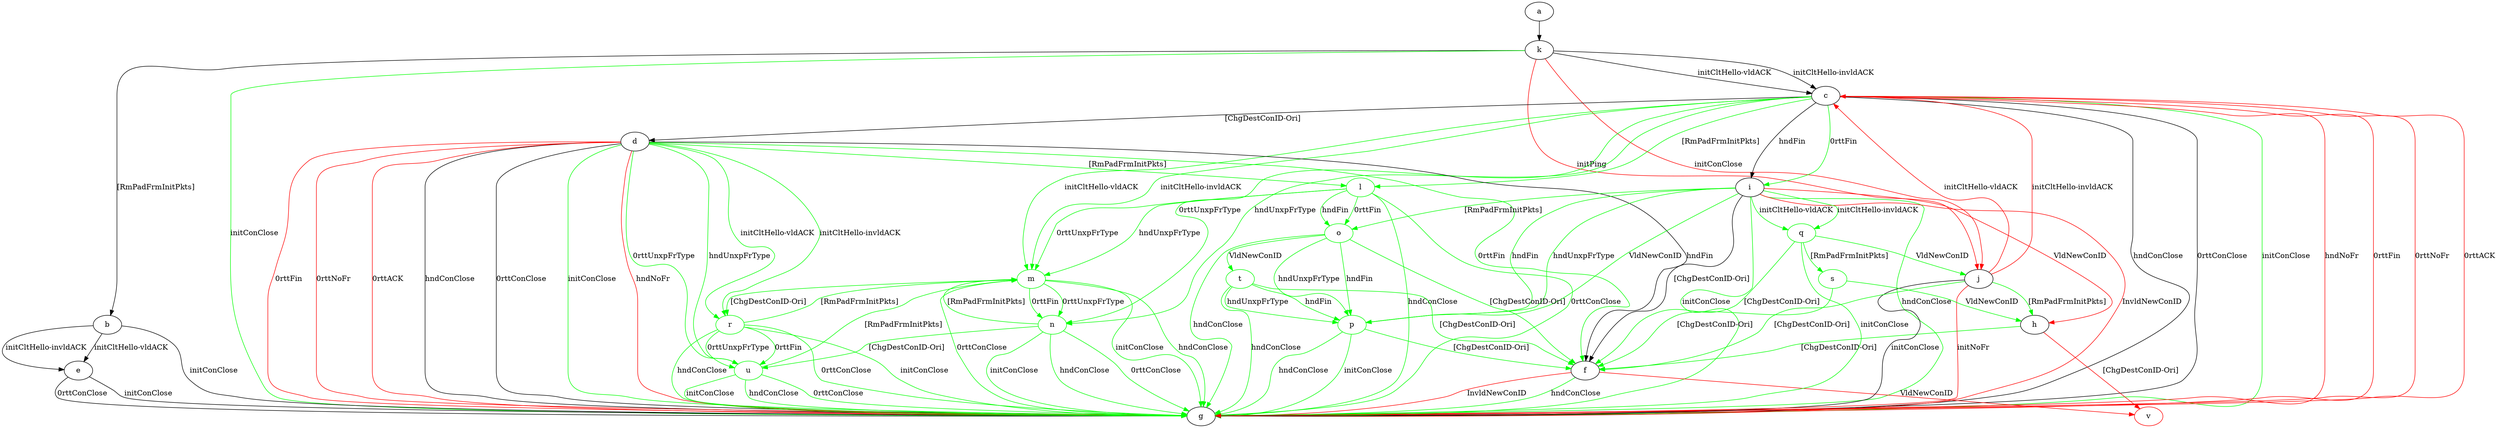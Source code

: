 digraph "" {
	a -> k	[key=0];
	b -> e	[key=0,
		label="initCltHello-vldACK "];
	b -> e	[key=1,
		label="initCltHello-invldACK "];
	b -> g	[key=0,
		label="initConClose "];
	c -> d	[key=0,
		label="[ChgDestConID-Ori] "];
	c -> g	[key=0,
		label="hndConClose "];
	c -> g	[key=1,
		label="0rttConClose "];
	c -> g	[key=2,
		color=green,
		label="initConClose "];
	c -> g	[key=3,
		color=red,
		label="hndNoFr "];
	c -> g	[key=4,
		color=red,
		label="0rttFin "];
	c -> g	[key=5,
		color=red,
		label="0rttNoFr "];
	c -> g	[key=6,
		color=red,
		label="0rttACK "];
	c -> i	[key=0,
		label="hndFin "];
	c -> i	[key=1,
		color=green,
		label="0rttFin "];
	l	[color=green];
	c -> l	[key=0,
		color=green,
		label="[RmPadFrmInitPkts] "];
	m	[color=green];
	c -> m	[key=0,
		color=green,
		label="initCltHello-vldACK "];
	c -> m	[key=1,
		color=green,
		label="initCltHello-invldACK "];
	n	[color=green];
	c -> n	[key=0,
		color=green,
		label="hndUnxpFrType "];
	c -> n	[key=1,
		color=green,
		label="0rttUnxpFrType "];
	d -> f	[key=0,
		label="hndFin "];
	d -> f	[key=1,
		color=green,
		label="0rttFin "];
	d -> g	[key=0,
		label="hndConClose "];
	d -> g	[key=1,
		label="0rttConClose "];
	d -> g	[key=2,
		color=green,
		label="initConClose "];
	d -> g	[key=3,
		color=red,
		label="hndNoFr "];
	d -> g	[key=4,
		color=red,
		label="0rttFin "];
	d -> g	[key=5,
		color=red,
		label="0rttNoFr "];
	d -> g	[key=6,
		color=red,
		label="0rttACK "];
	d -> l	[key=0,
		color=green,
		label="[RmPadFrmInitPkts] "];
	r	[color=green];
	d -> r	[key=0,
		color=green,
		label="initCltHello-vldACK "];
	d -> r	[key=1,
		color=green,
		label="initCltHello-invldACK "];
	u	[color=green];
	d -> u	[key=0,
		color=green,
		label="hndUnxpFrType "];
	d -> u	[key=1,
		color=green,
		label="0rttUnxpFrType "];
	e -> g	[key=0,
		label="initConClose "];
	e -> g	[key=1,
		label="0rttConClose "];
	f -> g	[key=0,
		color=green,
		label="hndConClose "];
	f -> g	[key=1,
		color=red,
		label="InvldNewConID "];
	v	[color=red];
	f -> v	[key=0,
		color=red,
		label="VldNewConID "];
	h -> f	[key=0,
		color=green,
		label="[ChgDestConID-Ori] "];
	h -> v	[key=0,
		color=red,
		label="[ChgDestConID-Ori] "];
	i -> f	[key=0,
		label="[ChgDestConID-Ori] "];
	i -> g	[key=0,
		color=green,
		label="initConClose "];
	i -> g	[key=1,
		color=green,
		label="hndConClose "];
	i -> g	[key=2,
		color=red,
		label="InvldNewConID "];
	i -> h	[key=0,
		color=red,
		label="VldNewConID "];
	o	[color=green];
	i -> o	[key=0,
		color=green,
		label="[RmPadFrmInitPkts] "];
	p	[color=green];
	i -> p	[key=0,
		color=green,
		label="hndFin "];
	i -> p	[key=1,
		color=green,
		label="hndUnxpFrType "];
	i -> p	[key=2,
		color=green,
		label="VldNewConID "];
	q	[color=green];
	i -> q	[key=0,
		color=green,
		label="initCltHello-vldACK "];
	i -> q	[key=1,
		color=green,
		label="initCltHello-invldACK "];
	j -> c	[key=0,
		color=red,
		label="initCltHello-vldACK "];
	j -> c	[key=1,
		color=red,
		label="initCltHello-invldACK "];
	j -> f	[key=0,
		color=green,
		label="[ChgDestConID-Ori] "];
	j -> g	[key=0,
		label="initConClose "];
	j -> g	[key=1,
		color=red,
		label="initNoFr "];
	j -> h	[key=0,
		color=green,
		label="[RmPadFrmInitPkts] "];
	k -> b	[key=0,
		label="[RmPadFrmInitPkts] "];
	k -> c	[key=0,
		label="initCltHello-vldACK "];
	k -> c	[key=1,
		label="initCltHello-invldACK "];
	k -> g	[key=0,
		color=green,
		label="initConClose "];
	k -> j	[key=0,
		color=red,
		label="initPing "];
	k -> j	[key=1,
		color=red,
		label="initConClose "];
	l -> g	[key=0,
		color=green,
		label="hndConClose "];
	l -> g	[key=1,
		color=green,
		label="0rttConClose "];
	l -> m	[key=0,
		color=green,
		label="hndUnxpFrType "];
	l -> m	[key=1,
		color=green,
		label="0rttUnxpFrType "];
	l -> o	[key=0,
		color=green,
		label="hndFin "];
	l -> o	[key=1,
		color=green,
		label="0rttFin "];
	m -> g	[key=0,
		color=green,
		label="initConClose "];
	m -> g	[key=1,
		color=green,
		label="hndConClose "];
	m -> g	[key=2,
		color=green,
		label="0rttConClose "];
	m -> n	[key=0,
		color=green,
		label="0rttFin "];
	m -> n	[key=1,
		color=green,
		label="0rttUnxpFrType "];
	m -> r	[key=0,
		color=green,
		label="[ChgDestConID-Ori] "];
	n -> g	[key=0,
		color=green,
		label="initConClose "];
	n -> g	[key=1,
		color=green,
		label="hndConClose "];
	n -> g	[key=2,
		color=green,
		label="0rttConClose "];
	n -> m	[key=0,
		color=green,
		label="[RmPadFrmInitPkts] "];
	n -> u	[key=0,
		color=green,
		label="[ChgDestConID-Ori] "];
	o -> f	[key=0,
		color=green,
		label="[ChgDestConID-Ori] "];
	o -> g	[key=0,
		color=green,
		label="hndConClose "];
	o -> p	[key=0,
		color=green,
		label="hndFin "];
	o -> p	[key=1,
		color=green,
		label="hndUnxpFrType "];
	t	[color=green];
	o -> t	[key=0,
		color=green,
		label="VldNewConID "];
	p -> f	[key=0,
		color=green,
		label="[ChgDestConID-Ori] "];
	p -> g	[key=0,
		color=green,
		label="initConClose "];
	p -> g	[key=1,
		color=green,
		label="hndConClose "];
	q -> f	[key=0,
		color=green,
		label="[ChgDestConID-Ori] "];
	q -> g	[key=0,
		color=green,
		label="initConClose "];
	q -> j	[key=0,
		color=green,
		label="VldNewConID "];
	s	[color=green];
	q -> s	[key=0,
		color=green,
		label="[RmPadFrmInitPkts] "];
	r -> g	[key=0,
		color=green,
		label="initConClose "];
	r -> g	[key=1,
		color=green,
		label="hndConClose "];
	r -> g	[key=2,
		color=green,
		label="0rttConClose "];
	r -> m	[key=0,
		color=green,
		label="[RmPadFrmInitPkts] "];
	r -> u	[key=0,
		color=green,
		label="0rttFin "];
	r -> u	[key=1,
		color=green,
		label="0rttUnxpFrType "];
	s -> f	[key=0,
		color=green,
		label="[ChgDestConID-Ori] "];
	s -> h	[key=0,
		color=green,
		label="VldNewConID "];
	t -> f	[key=0,
		color=green,
		label="[ChgDestConID-Ori] "];
	t -> g	[key=0,
		color=green,
		label="hndConClose "];
	t -> p	[key=0,
		color=green,
		label="hndFin "];
	t -> p	[key=1,
		color=green,
		label="hndUnxpFrType "];
	u -> g	[key=0,
		color=green,
		label="initConClose "];
	u -> g	[key=1,
		color=green,
		label="hndConClose "];
	u -> g	[key=2,
		color=green,
		label="0rttConClose "];
	u -> m	[key=0,
		color=green,
		label="[RmPadFrmInitPkts] "];
}
